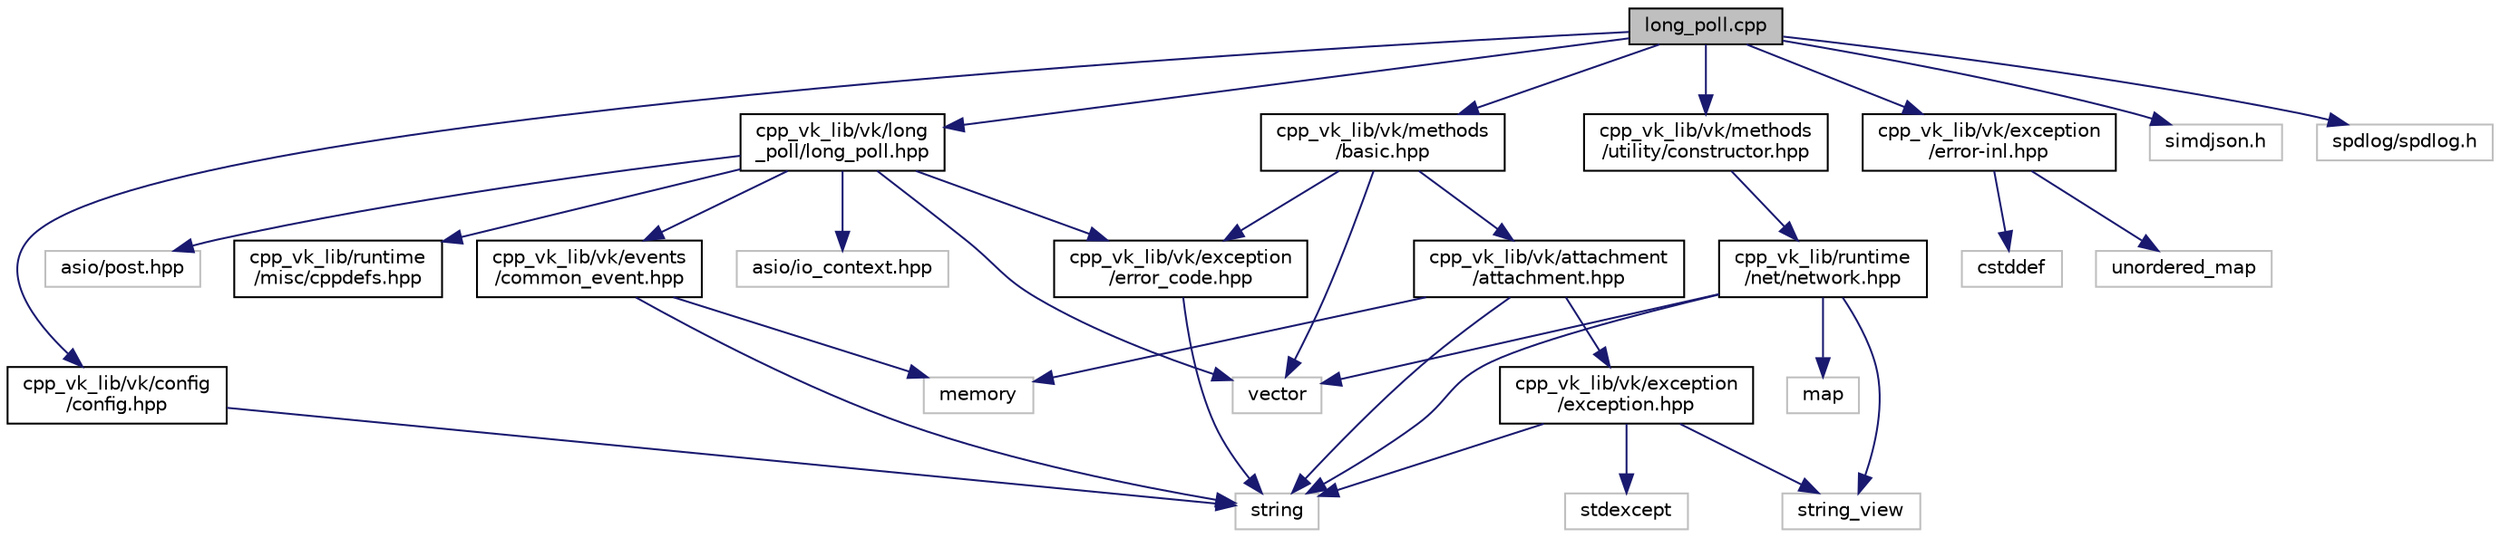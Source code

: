 digraph "long_poll.cpp"
{
 // LATEX_PDF_SIZE
  edge [fontname="Helvetica",fontsize="10",labelfontname="Helvetica",labelfontsize="10"];
  node [fontname="Helvetica",fontsize="10",shape=record];
  Node1 [label="long_poll.cpp",height=0.2,width=0.4,color="black", fillcolor="grey75", style="filled", fontcolor="black",tooltip=" "];
  Node1 -> Node2 [color="midnightblue",fontsize="10",style="solid",fontname="Helvetica"];
  Node2 [label="cpp_vk_lib/vk/long\l_poll/long_poll.hpp",height=0.2,width=0.4,color="black", fillcolor="white", style="filled",URL="$long__poll_8hpp.html",tooltip=" "];
  Node2 -> Node3 [color="midnightblue",fontsize="10",style="solid",fontname="Helvetica"];
  Node3 [label="asio/io_context.hpp",height=0.2,width=0.4,color="grey75", fillcolor="white", style="filled",tooltip=" "];
  Node2 -> Node4 [color="midnightblue",fontsize="10",style="solid",fontname="Helvetica"];
  Node4 [label="asio/post.hpp",height=0.2,width=0.4,color="grey75", fillcolor="white", style="filled",tooltip=" "];
  Node2 -> Node5 [color="midnightblue",fontsize="10",style="solid",fontname="Helvetica"];
  Node5 [label="cpp_vk_lib/runtime\l/misc/cppdefs.hpp",height=0.2,width=0.4,color="black", fillcolor="white", style="filled",URL="$cppdefs_8hpp.html",tooltip=" "];
  Node2 -> Node6 [color="midnightblue",fontsize="10",style="solid",fontname="Helvetica"];
  Node6 [label="cpp_vk_lib/vk/events\l/common_event.hpp",height=0.2,width=0.4,color="black", fillcolor="white", style="filled",URL="$common__event_8hpp.html",tooltip=" "];
  Node6 -> Node7 [color="midnightblue",fontsize="10",style="solid",fontname="Helvetica"];
  Node7 [label="memory",height=0.2,width=0.4,color="grey75", fillcolor="white", style="filled",tooltip=" "];
  Node6 -> Node8 [color="midnightblue",fontsize="10",style="solid",fontname="Helvetica"];
  Node8 [label="string",height=0.2,width=0.4,color="grey75", fillcolor="white", style="filled",tooltip=" "];
  Node2 -> Node9 [color="midnightblue",fontsize="10",style="solid",fontname="Helvetica"];
  Node9 [label="cpp_vk_lib/vk/exception\l/error_code.hpp",height=0.2,width=0.4,color="black", fillcolor="white", style="filled",URL="$error__code_8hpp.html",tooltip=" "];
  Node9 -> Node8 [color="midnightblue",fontsize="10",style="solid",fontname="Helvetica"];
  Node2 -> Node10 [color="midnightblue",fontsize="10",style="solid",fontname="Helvetica"];
  Node10 [label="vector",height=0.2,width=0.4,color="grey75", fillcolor="white", style="filled",tooltip=" "];
  Node1 -> Node11 [color="midnightblue",fontsize="10",style="solid",fontname="Helvetica"];
  Node11 [label="cpp_vk_lib/vk/config\l/config.hpp",height=0.2,width=0.4,color="black", fillcolor="white", style="filled",URL="$config_8hpp.html",tooltip=" "];
  Node11 -> Node8 [color="midnightblue",fontsize="10",style="solid",fontname="Helvetica"];
  Node1 -> Node12 [color="midnightblue",fontsize="10",style="solid",fontname="Helvetica"];
  Node12 [label="cpp_vk_lib/vk/exception\l/error-inl.hpp",height=0.2,width=0.4,color="black", fillcolor="white", style="filled",URL="$error-inl_8hpp.html",tooltip=" "];
  Node12 -> Node13 [color="midnightblue",fontsize="10",style="solid",fontname="Helvetica"];
  Node13 [label="cstddef",height=0.2,width=0.4,color="grey75", fillcolor="white", style="filled",tooltip=" "];
  Node12 -> Node14 [color="midnightblue",fontsize="10",style="solid",fontname="Helvetica"];
  Node14 [label="unordered_map",height=0.2,width=0.4,color="grey75", fillcolor="white", style="filled",tooltip=" "];
  Node1 -> Node15 [color="midnightblue",fontsize="10",style="solid",fontname="Helvetica"];
  Node15 [label="cpp_vk_lib/vk/methods\l/basic.hpp",height=0.2,width=0.4,color="black", fillcolor="white", style="filled",URL="$basic_8hpp.html",tooltip=" "];
  Node15 -> Node16 [color="midnightblue",fontsize="10",style="solid",fontname="Helvetica"];
  Node16 [label="cpp_vk_lib/vk/attachment\l/attachment.hpp",height=0.2,width=0.4,color="black", fillcolor="white", style="filled",URL="$attachment_8hpp.html",tooltip=" "];
  Node16 -> Node17 [color="midnightblue",fontsize="10",style="solid",fontname="Helvetica"];
  Node17 [label="cpp_vk_lib/vk/exception\l/exception.hpp",height=0.2,width=0.4,color="black", fillcolor="white", style="filled",URL="$exception_8hpp.html",tooltip=" "];
  Node17 -> Node18 [color="midnightblue",fontsize="10",style="solid",fontname="Helvetica"];
  Node18 [label="stdexcept",height=0.2,width=0.4,color="grey75", fillcolor="white", style="filled",tooltip=" "];
  Node17 -> Node8 [color="midnightblue",fontsize="10",style="solid",fontname="Helvetica"];
  Node17 -> Node19 [color="midnightblue",fontsize="10",style="solid",fontname="Helvetica"];
  Node19 [label="string_view",height=0.2,width=0.4,color="grey75", fillcolor="white", style="filled",tooltip=" "];
  Node16 -> Node7 [color="midnightblue",fontsize="10",style="solid",fontname="Helvetica"];
  Node16 -> Node8 [color="midnightblue",fontsize="10",style="solid",fontname="Helvetica"];
  Node15 -> Node9 [color="midnightblue",fontsize="10",style="solid",fontname="Helvetica"];
  Node15 -> Node10 [color="midnightblue",fontsize="10",style="solid",fontname="Helvetica"];
  Node1 -> Node20 [color="midnightblue",fontsize="10",style="solid",fontname="Helvetica"];
  Node20 [label="cpp_vk_lib/vk/methods\l/utility/constructor.hpp",height=0.2,width=0.4,color="black", fillcolor="white", style="filled",URL="$constructor_8hpp.html",tooltip=" "];
  Node20 -> Node21 [color="midnightblue",fontsize="10",style="solid",fontname="Helvetica"];
  Node21 [label="cpp_vk_lib/runtime\l/net/network.hpp",height=0.2,width=0.4,color="black", fillcolor="white", style="filled",URL="$network_8hpp.html",tooltip=" "];
  Node21 -> Node22 [color="midnightblue",fontsize="10",style="solid",fontname="Helvetica"];
  Node22 [label="map",height=0.2,width=0.4,color="grey75", fillcolor="white", style="filled",tooltip=" "];
  Node21 -> Node8 [color="midnightblue",fontsize="10",style="solid",fontname="Helvetica"];
  Node21 -> Node19 [color="midnightblue",fontsize="10",style="solid",fontname="Helvetica"];
  Node21 -> Node10 [color="midnightblue",fontsize="10",style="solid",fontname="Helvetica"];
  Node1 -> Node23 [color="midnightblue",fontsize="10",style="solid",fontname="Helvetica"];
  Node23 [label="simdjson.h",height=0.2,width=0.4,color="grey75", fillcolor="white", style="filled",tooltip=" "];
  Node1 -> Node24 [color="midnightblue",fontsize="10",style="solid",fontname="Helvetica"];
  Node24 [label="spdlog/spdlog.h",height=0.2,width=0.4,color="grey75", fillcolor="white", style="filled",tooltip=" "];
}
